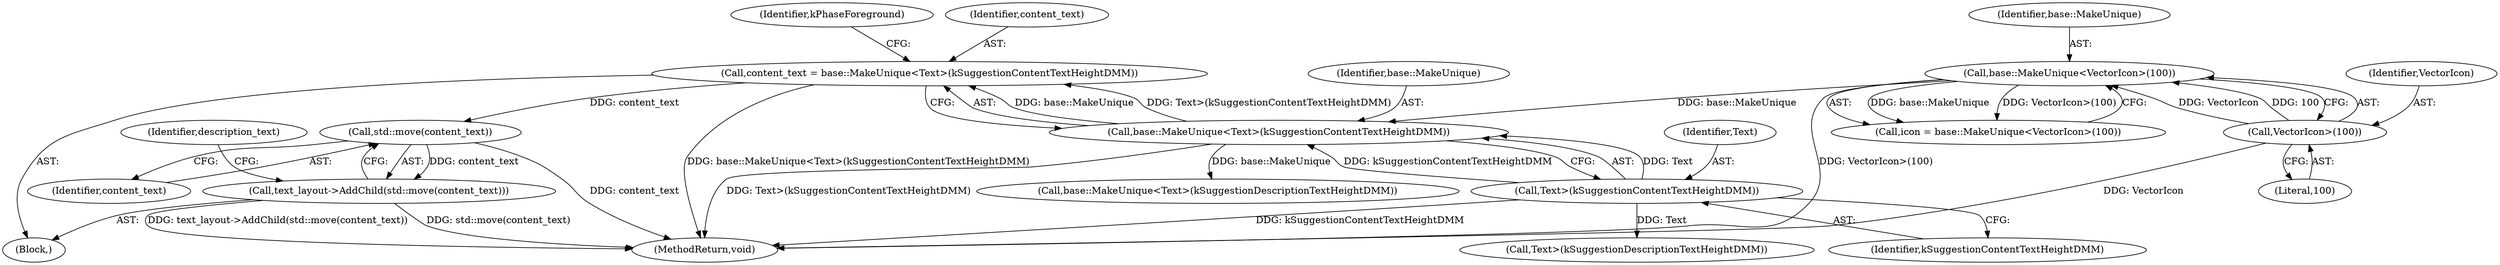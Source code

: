 digraph "0_Chrome_a79e1bbb765af34d446e42d34cd00a312b381113@API" {
"1000223" [label="(Call,std::move(content_text))"];
"1000145" [label="(Call,content_text = base::MakeUnique<Text>(kSuggestionContentTextHeightDMM))"];
"1000147" [label="(Call,base::MakeUnique<Text>(kSuggestionContentTextHeightDMM))"];
"1000109" [label="(Call,base::MakeUnique<VectorIcon>(100))"];
"1000111" [label="(Call,VectorIcon>(100))"];
"1000149" [label="(Call,Text>(kSuggestionContentTextHeightDMM))"];
"1000222" [label="(Call,text_layout->AddChild(std::move(content_text)))"];
"1000224" [label="(Identifier,content_text)"];
"1000227" [label="(Identifier,description_text)"];
"1000150" [label="(Identifier,Text)"];
"1000105" [label="(Block,)"];
"1000110" [label="(Identifier,base::MakeUnique)"];
"1000145" [label="(Call,content_text = base::MakeUnique<Text>(kSuggestionContentTextHeightDMM))"];
"1000107" [label="(Call,icon = base::MakeUnique<VectorIcon>(100))"];
"1000146" [label="(Identifier,content_text)"];
"1000112" [label="(Identifier,VectorIcon)"];
"1000111" [label="(Call,VectorIcon>(100))"];
"1000332" [label="(MethodReturn,void)"];
"1000148" [label="(Identifier,base::MakeUnique)"];
"1000149" [label="(Call,Text>(kSuggestionContentTextHeightDMM))"];
"1000153" [label="(Identifier,kPhaseForeground)"];
"1000113" [label="(Literal,100)"];
"1000109" [label="(Call,base::MakeUnique<VectorIcon>(100))"];
"1000223" [label="(Call,std::move(content_text))"];
"1000147" [label="(Call,base::MakeUnique<Text>(kSuggestionContentTextHeightDMM))"];
"1000179" [label="(Call,base::MakeUnique<Text>(kSuggestionDescriptionTextHeightDMM))"];
"1000181" [label="(Call,Text>(kSuggestionDescriptionTextHeightDMM))"];
"1000222" [label="(Call,text_layout->AddChild(std::move(content_text)))"];
"1000151" [label="(Identifier,kSuggestionContentTextHeightDMM)"];
"1000223" -> "1000222"  [label="AST: "];
"1000223" -> "1000224"  [label="CFG: "];
"1000224" -> "1000223"  [label="AST: "];
"1000222" -> "1000223"  [label="CFG: "];
"1000223" -> "1000332"  [label="DDG: content_text"];
"1000223" -> "1000222"  [label="DDG: content_text"];
"1000145" -> "1000223"  [label="DDG: content_text"];
"1000145" -> "1000105"  [label="AST: "];
"1000145" -> "1000147"  [label="CFG: "];
"1000146" -> "1000145"  [label="AST: "];
"1000147" -> "1000145"  [label="AST: "];
"1000153" -> "1000145"  [label="CFG: "];
"1000145" -> "1000332"  [label="DDG: base::MakeUnique<Text>(kSuggestionContentTextHeightDMM)"];
"1000147" -> "1000145"  [label="DDG: base::MakeUnique"];
"1000147" -> "1000145"  [label="DDG: Text>(kSuggestionContentTextHeightDMM)"];
"1000147" -> "1000149"  [label="CFG: "];
"1000148" -> "1000147"  [label="AST: "];
"1000149" -> "1000147"  [label="AST: "];
"1000147" -> "1000332"  [label="DDG: Text>(kSuggestionContentTextHeightDMM)"];
"1000109" -> "1000147"  [label="DDG: base::MakeUnique"];
"1000149" -> "1000147"  [label="DDG: Text"];
"1000149" -> "1000147"  [label="DDG: kSuggestionContentTextHeightDMM"];
"1000147" -> "1000179"  [label="DDG: base::MakeUnique"];
"1000109" -> "1000107"  [label="AST: "];
"1000109" -> "1000111"  [label="CFG: "];
"1000110" -> "1000109"  [label="AST: "];
"1000111" -> "1000109"  [label="AST: "];
"1000107" -> "1000109"  [label="CFG: "];
"1000109" -> "1000332"  [label="DDG: VectorIcon>(100)"];
"1000109" -> "1000107"  [label="DDG: base::MakeUnique"];
"1000109" -> "1000107"  [label="DDG: VectorIcon>(100)"];
"1000111" -> "1000109"  [label="DDG: VectorIcon"];
"1000111" -> "1000109"  [label="DDG: 100"];
"1000111" -> "1000113"  [label="CFG: "];
"1000112" -> "1000111"  [label="AST: "];
"1000113" -> "1000111"  [label="AST: "];
"1000111" -> "1000332"  [label="DDG: VectorIcon"];
"1000149" -> "1000151"  [label="CFG: "];
"1000150" -> "1000149"  [label="AST: "];
"1000151" -> "1000149"  [label="AST: "];
"1000149" -> "1000332"  [label="DDG: kSuggestionContentTextHeightDMM"];
"1000149" -> "1000181"  [label="DDG: Text"];
"1000222" -> "1000105"  [label="AST: "];
"1000227" -> "1000222"  [label="CFG: "];
"1000222" -> "1000332"  [label="DDG: std::move(content_text)"];
"1000222" -> "1000332"  [label="DDG: text_layout->AddChild(std::move(content_text))"];
}

